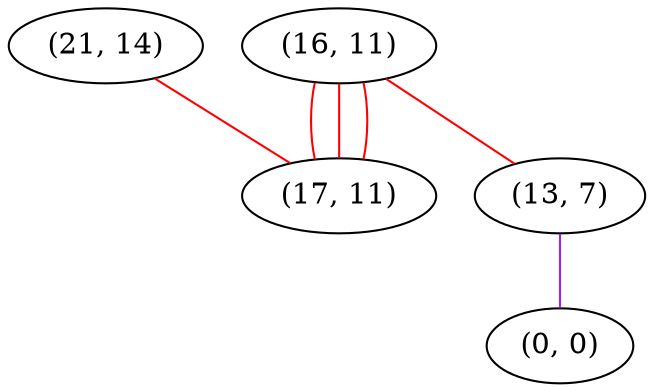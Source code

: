 graph "" {
"(21, 14)";
"(16, 11)";
"(13, 7)";
"(17, 11)";
"(0, 0)";
"(21, 14)" -- "(17, 11)"  [color=red, key=0, weight=1];
"(16, 11)" -- "(13, 7)"  [color=red, key=0, weight=1];
"(16, 11)" -- "(17, 11)"  [color=red, key=0, weight=1];
"(16, 11)" -- "(17, 11)"  [color=red, key=1, weight=1];
"(16, 11)" -- "(17, 11)"  [color=red, key=2, weight=1];
"(13, 7)" -- "(0, 0)"  [color=purple, key=0, weight=4];
}

